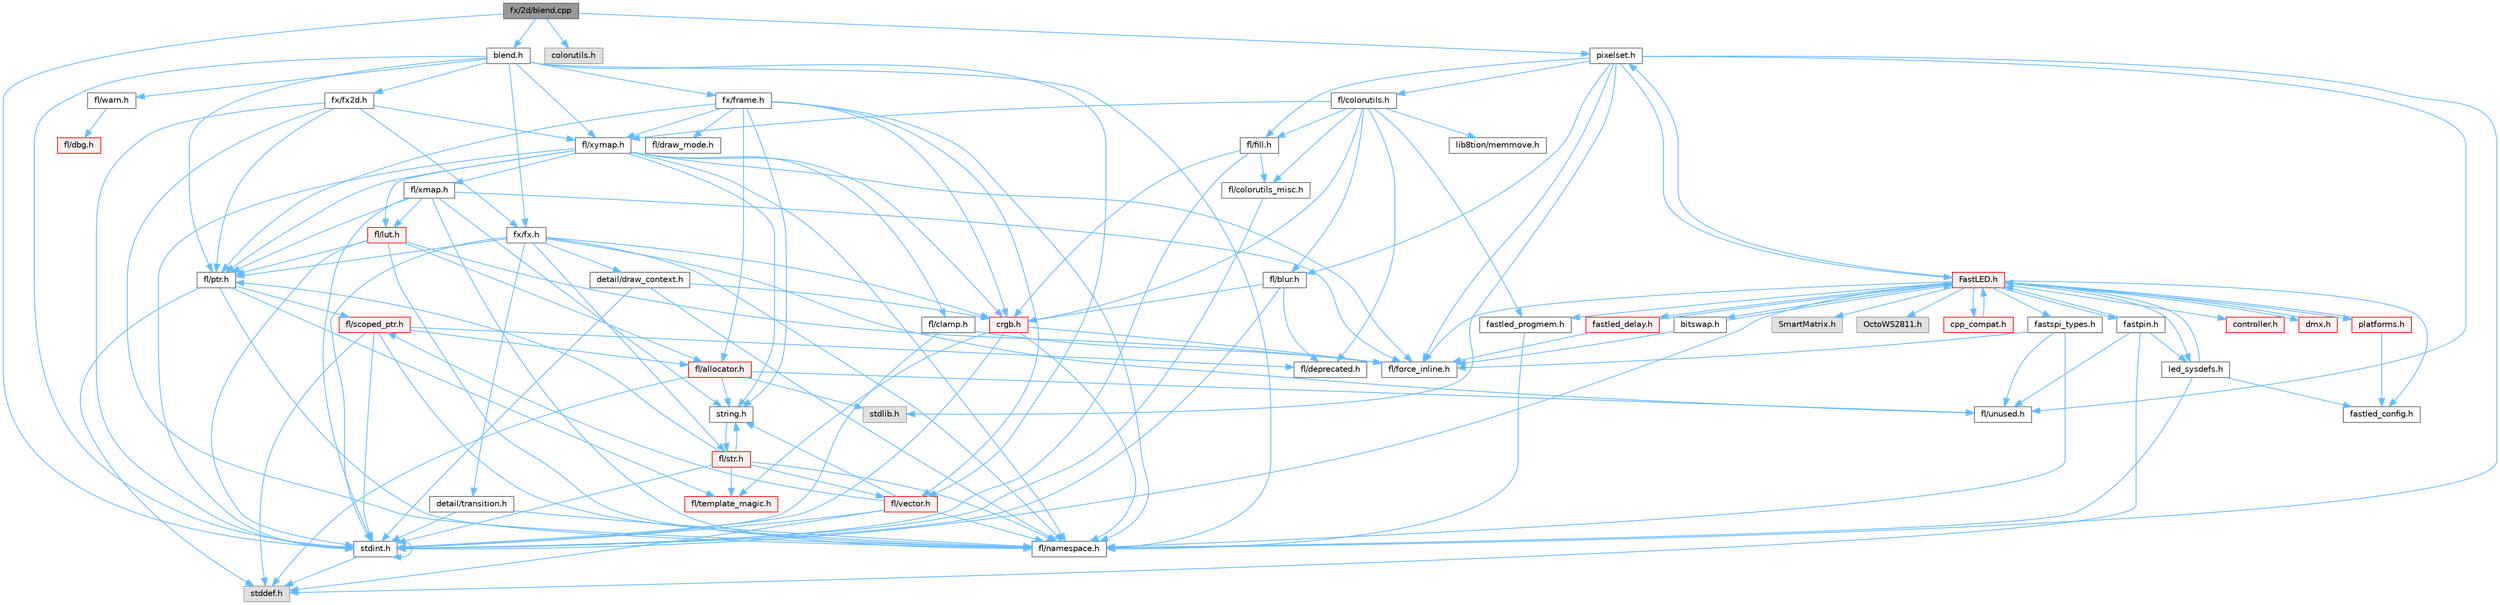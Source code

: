 digraph "fx/2d/blend.cpp"
{
 // INTERACTIVE_SVG=YES
 // LATEX_PDF_SIZE
  bgcolor="transparent";
  edge [fontname=Helvetica,fontsize=10,labelfontname=Helvetica,labelfontsize=10];
  node [fontname=Helvetica,fontsize=10,shape=box,height=0.2,width=0.4];
  Node1 [id="Node000001",label="fx/2d/blend.cpp",height=0.2,width=0.4,color="gray40", fillcolor="grey60", style="filled", fontcolor="black",tooltip=" "];
  Node1 -> Node2 [id="edge1_Node000001_Node000002",color="steelblue1",style="solid",tooltip=" "];
  Node2 [id="Node000002",label="blend.h",height=0.2,width=0.4,color="grey40", fillcolor="white", style="filled",URL="$d8/d4e/blend_8h.html",tooltip=" "];
  Node2 -> Node3 [id="edge2_Node000002_Node000003",color="steelblue1",style="solid",tooltip=" "];
  Node3 [id="Node000003",label="stdint.h",height=0.2,width=0.4,color="grey40", fillcolor="white", style="filled",URL="$df/dd8/stdint_8h.html",tooltip=" "];
  Node3 -> Node4 [id="edge3_Node000003_Node000004",color="steelblue1",style="solid",tooltip=" "];
  Node4 [id="Node000004",label="stddef.h",height=0.2,width=0.4,color="grey60", fillcolor="#E0E0E0", style="filled",tooltip=" "];
  Node3 -> Node3 [id="edge4_Node000003_Node000003",color="steelblue1",style="solid",tooltip=" "];
  Node2 -> Node5 [id="edge5_Node000002_Node000005",color="steelblue1",style="solid",tooltip=" "];
  Node5 [id="Node000005",label="fl/namespace.h",height=0.2,width=0.4,color="grey40", fillcolor="white", style="filled",URL="$df/d2a/namespace_8h.html",tooltip="Implements the FastLED namespace macros."];
  Node2 -> Node6 [id="edge6_Node000002_Node000006",color="steelblue1",style="solid",tooltip=" "];
  Node6 [id="Node000006",label="fl/ptr.h",height=0.2,width=0.4,color="grey40", fillcolor="white", style="filled",URL="$dd/d98/ptr_8h.html",tooltip=" "];
  Node6 -> Node4 [id="edge7_Node000006_Node000004",color="steelblue1",style="solid",tooltip=" "];
  Node6 -> Node5 [id="edge8_Node000006_Node000005",color="steelblue1",style="solid",tooltip=" "];
  Node6 -> Node7 [id="edge9_Node000006_Node000007",color="steelblue1",style="solid",tooltip=" "];
  Node7 [id="Node000007",label="fl/scoped_ptr.h",height=0.2,width=0.4,color="red", fillcolor="#FFF0F0", style="filled",URL="$d0/d44/scoped__ptr_8h.html",tooltip=" "];
  Node7 -> Node4 [id="edge10_Node000007_Node000004",color="steelblue1",style="solid",tooltip=" "];
  Node7 -> Node3 [id="edge11_Node000007_Node000003",color="steelblue1",style="solid",tooltip=" "];
  Node7 -> Node8 [id="edge12_Node000007_Node000008",color="steelblue1",style="solid",tooltip=" "];
  Node8 [id="Node000008",label="fl/allocator.h",height=0.2,width=0.4,color="red", fillcolor="#FFF0F0", style="filled",URL="$da/da9/allocator_8h.html",tooltip=" "];
  Node8 -> Node4 [id="edge13_Node000008_Node000004",color="steelblue1",style="solid",tooltip=" "];
  Node8 -> Node9 [id="edge14_Node000008_Node000009",color="steelblue1",style="solid",tooltip=" "];
  Node9 [id="Node000009",label="stdlib.h",height=0.2,width=0.4,color="grey60", fillcolor="#E0E0E0", style="filled",tooltip=" "];
  Node8 -> Node10 [id="edge15_Node000008_Node000010",color="steelblue1",style="solid",tooltip=" "];
  Node10 [id="Node000010",label="string.h",height=0.2,width=0.4,color="grey40", fillcolor="white", style="filled",URL="$da/d66/string_8h.html",tooltip=" "];
  Node10 -> Node11 [id="edge16_Node000010_Node000011",color="steelblue1",style="solid",tooltip=" "];
  Node11 [id="Node000011",label="fl/str.h",height=0.2,width=0.4,color="red", fillcolor="#FFF0F0", style="filled",URL="$d1/d93/str_8h.html",tooltip=" "];
  Node11 -> Node3 [id="edge17_Node000011_Node000003",color="steelblue1",style="solid",tooltip=" "];
  Node11 -> Node10 [id="edge18_Node000011_Node000010",color="steelblue1",style="solid",tooltip=" "];
  Node11 -> Node5 [id="edge19_Node000011_Node000005",color="steelblue1",style="solid",tooltip=" "];
  Node11 -> Node6 [id="edge20_Node000011_Node000006",color="steelblue1",style="solid",tooltip=" "];
  Node11 -> Node18 [id="edge21_Node000011_Node000018",color="steelblue1",style="solid",tooltip=" "];
  Node18 [id="Node000018",label="fl/template_magic.h",height=0.2,width=0.4,color="red", fillcolor="#FFF0F0", style="filled",URL="$d8/d0c/template__magic_8h.html",tooltip=" "];
  Node11 -> Node20 [id="edge22_Node000011_Node000020",color="steelblue1",style="solid",tooltip=" "];
  Node20 [id="Node000020",label="fl/vector.h",height=0.2,width=0.4,color="red", fillcolor="#FFF0F0", style="filled",URL="$d6/d68/vector_8h.html",tooltip=" "];
  Node20 -> Node4 [id="edge23_Node000020_Node000004",color="steelblue1",style="solid",tooltip=" "];
  Node20 -> Node3 [id="edge24_Node000020_Node000003",color="steelblue1",style="solid",tooltip=" "];
  Node20 -> Node10 [id="edge25_Node000020_Node000010",color="steelblue1",style="solid",tooltip=" "];
  Node20 -> Node5 [id="edge26_Node000020_Node000005",color="steelblue1",style="solid",tooltip=" "];
  Node20 -> Node7 [id="edge27_Node000020_Node000007",color="steelblue1",style="solid",tooltip=" "];
  Node8 -> Node24 [id="edge28_Node000008_Node000024",color="steelblue1",style="solid",tooltip=" "];
  Node24 [id="Node000024",label="fl/unused.h",height=0.2,width=0.4,color="grey40", fillcolor="white", style="filled",URL="$d8/d4b/unused_8h.html",tooltip=" "];
  Node7 -> Node5 [id="edge29_Node000007_Node000005",color="steelblue1",style="solid",tooltip=" "];
  Node7 -> Node25 [id="edge30_Node000007_Node000025",color="steelblue1",style="solid",tooltip=" "];
  Node25 [id="Node000025",label="fl/deprecated.h",height=0.2,width=0.4,color="grey40", fillcolor="white", style="filled",URL="$d4/dce/deprecated_8h.html",tooltip=" "];
  Node6 -> Node18 [id="edge31_Node000006_Node000018",color="steelblue1",style="solid",tooltip=" "];
  Node2 -> Node20 [id="edge32_Node000002_Node000020",color="steelblue1",style="solid",tooltip=" "];
  Node2 -> Node26 [id="edge33_Node000002_Node000026",color="steelblue1",style="solid",tooltip=" "];
  Node26 [id="Node000026",label="fl/warn.h",height=0.2,width=0.4,color="grey40", fillcolor="white", style="filled",URL="$de/d77/warn_8h.html",tooltip=" "];
  Node26 -> Node27 [id="edge34_Node000026_Node000027",color="steelblue1",style="solid",tooltip=" "];
  Node27 [id="Node000027",label="fl/dbg.h",height=0.2,width=0.4,color="red", fillcolor="#FFF0F0", style="filled",URL="$d6/d01/dbg_8h.html",tooltip=" "];
  Node2 -> Node33 [id="edge35_Node000002_Node000033",color="steelblue1",style="solid",tooltip=" "];
  Node33 [id="Node000033",label="fl/xymap.h",height=0.2,width=0.4,color="grey40", fillcolor="white", style="filled",URL="$da/d61/xymap_8h.html",tooltip=" "];
  Node33 -> Node3 [id="edge36_Node000033_Node000003",color="steelblue1",style="solid",tooltip=" "];
  Node33 -> Node10 [id="edge37_Node000033_Node000010",color="steelblue1",style="solid",tooltip=" "];
  Node33 -> Node29 [id="edge38_Node000033_Node000029",color="steelblue1",style="solid",tooltip=" "];
  Node29 [id="Node000029",label="crgb.h",height=0.2,width=0.4,color="red", fillcolor="#FFF0F0", style="filled",URL="$db/dd1/crgb_8h.html",tooltip="Defines the red, green, and blue (RGB) pixel struct."];
  Node29 -> Node3 [id="edge39_Node000029_Node000003",color="steelblue1",style="solid",tooltip=" "];
  Node29 -> Node5 [id="edge40_Node000029_Node000005",color="steelblue1",style="solid",tooltip=" "];
  Node29 -> Node15 [id="edge41_Node000029_Node000015",color="steelblue1",style="solid",tooltip=" "];
  Node15 [id="Node000015",label="fl/force_inline.h",height=0.2,width=0.4,color="grey40", fillcolor="white", style="filled",URL="$d4/d64/force__inline_8h.html",tooltip=" "];
  Node29 -> Node18 [id="edge42_Node000029_Node000018",color="steelblue1",style="solid",tooltip=" "];
  Node33 -> Node14 [id="edge43_Node000033_Node000014",color="steelblue1",style="solid",tooltip=" "];
  Node14 [id="Node000014",label="fl/clamp.h",height=0.2,width=0.4,color="grey40", fillcolor="white", style="filled",URL="$d6/dd3/clamp_8h.html",tooltip=" "];
  Node14 -> Node3 [id="edge44_Node000014_Node000003",color="steelblue1",style="solid",tooltip=" "];
  Node14 -> Node15 [id="edge45_Node000014_Node000015",color="steelblue1",style="solid",tooltip=" "];
  Node33 -> Node15 [id="edge46_Node000033_Node000015",color="steelblue1",style="solid",tooltip=" "];
  Node33 -> Node34 [id="edge47_Node000033_Node000034",color="steelblue1",style="solid",tooltip=" "];
  Node34 [id="Node000034",label="fl/lut.h",height=0.2,width=0.4,color="red", fillcolor="#FFF0F0", style="filled",URL="$db/d54/lut_8h.html",tooltip=" "];
  Node34 -> Node8 [id="edge48_Node000034_Node000008",color="steelblue1",style="solid",tooltip=" "];
  Node34 -> Node15 [id="edge49_Node000034_Node000015",color="steelblue1",style="solid",tooltip=" "];
  Node34 -> Node6 [id="edge50_Node000034_Node000006",color="steelblue1",style="solid",tooltip=" "];
  Node34 -> Node3 [id="edge51_Node000034_Node000003",color="steelblue1",style="solid",tooltip=" "];
  Node34 -> Node5 [id="edge52_Node000034_Node000005",color="steelblue1",style="solid",tooltip=" "];
  Node33 -> Node5 [id="edge53_Node000033_Node000005",color="steelblue1",style="solid",tooltip=" "];
  Node33 -> Node6 [id="edge54_Node000033_Node000006",color="steelblue1",style="solid",tooltip=" "];
  Node33 -> Node35 [id="edge55_Node000033_Node000035",color="steelblue1",style="solid",tooltip=" "];
  Node35 [id="Node000035",label="fl/xmap.h",height=0.2,width=0.4,color="grey40", fillcolor="white", style="filled",URL="$dd/dcc/xmap_8h.html",tooltip=" "];
  Node35 -> Node3 [id="edge56_Node000035_Node000003",color="steelblue1",style="solid",tooltip=" "];
  Node35 -> Node10 [id="edge57_Node000035_Node000010",color="steelblue1",style="solid",tooltip=" "];
  Node35 -> Node15 [id="edge58_Node000035_Node000015",color="steelblue1",style="solid",tooltip=" "];
  Node35 -> Node34 [id="edge59_Node000035_Node000034",color="steelblue1",style="solid",tooltip=" "];
  Node35 -> Node6 [id="edge60_Node000035_Node000006",color="steelblue1",style="solid",tooltip=" "];
  Node35 -> Node5 [id="edge61_Node000035_Node000005",color="steelblue1",style="solid",tooltip=" "];
  Node2 -> Node36 [id="edge62_Node000002_Node000036",color="steelblue1",style="solid",tooltip=" "];
  Node36 [id="Node000036",label="fx/frame.h",height=0.2,width=0.4,color="grey40", fillcolor="white", style="filled",URL="$df/d7d/frame_8h.html",tooltip=" "];
  Node36 -> Node10 [id="edge63_Node000036_Node000010",color="steelblue1",style="solid",tooltip=" "];
  Node36 -> Node29 [id="edge64_Node000036_Node000029",color="steelblue1",style="solid",tooltip=" "];
  Node36 -> Node5 [id="edge65_Node000036_Node000005",color="steelblue1",style="solid",tooltip=" "];
  Node36 -> Node6 [id="edge66_Node000036_Node000006",color="steelblue1",style="solid",tooltip=" "];
  Node36 -> Node33 [id="edge67_Node000036_Node000033",color="steelblue1",style="solid",tooltip=" "];
  Node36 -> Node20 [id="edge68_Node000036_Node000020",color="steelblue1",style="solid",tooltip=" "];
  Node36 -> Node8 [id="edge69_Node000036_Node000008",color="steelblue1",style="solid",tooltip=" "];
  Node36 -> Node37 [id="edge70_Node000036_Node000037",color="steelblue1",style="solid",tooltip=" "];
  Node37 [id="Node000037",label="fl/draw_mode.h",height=0.2,width=0.4,color="grey40", fillcolor="white", style="filled",URL="$d9/d35/draw__mode_8h.html",tooltip=" "];
  Node2 -> Node38 [id="edge71_Node000002_Node000038",color="steelblue1",style="solid",tooltip=" "];
  Node38 [id="Node000038",label="fx/fx.h",height=0.2,width=0.4,color="grey40", fillcolor="white", style="filled",URL="$df/d44/src_2fx_2fx_8h.html",tooltip=" "];
  Node38 -> Node3 [id="edge72_Node000038_Node000003",color="steelblue1",style="solid",tooltip=" "];
  Node38 -> Node29 [id="edge73_Node000038_Node000029",color="steelblue1",style="solid",tooltip=" "];
  Node38 -> Node39 [id="edge74_Node000038_Node000039",color="steelblue1",style="solid",tooltip=" "];
  Node39 [id="Node000039",label="detail/draw_context.h",height=0.2,width=0.4,color="grey40", fillcolor="white", style="filled",URL="$db/ded/draw__context_8h.html",tooltip=" "];
  Node39 -> Node29 [id="edge75_Node000039_Node000029",color="steelblue1",style="solid",tooltip=" "];
  Node39 -> Node5 [id="edge76_Node000039_Node000005",color="steelblue1",style="solid",tooltip=" "];
  Node39 -> Node3 [id="edge77_Node000039_Node000003",color="steelblue1",style="solid",tooltip=" "];
  Node38 -> Node40 [id="edge78_Node000038_Node000040",color="steelblue1",style="solid",tooltip=" "];
  Node40 [id="Node000040",label="detail/transition.h",height=0.2,width=0.4,color="grey40", fillcolor="white", style="filled",URL="$d7/df7/transition_8h.html",tooltip=" "];
  Node40 -> Node5 [id="edge79_Node000040_Node000005",color="steelblue1",style="solid",tooltip=" "];
  Node40 -> Node3 [id="edge80_Node000040_Node000003",color="steelblue1",style="solid",tooltip=" "];
  Node38 -> Node5 [id="edge81_Node000038_Node000005",color="steelblue1",style="solid",tooltip=" "];
  Node38 -> Node6 [id="edge82_Node000038_Node000006",color="steelblue1",style="solid",tooltip=" "];
  Node38 -> Node11 [id="edge83_Node000038_Node000011",color="steelblue1",style="solid",tooltip=" "];
  Node38 -> Node24 [id="edge84_Node000038_Node000024",color="steelblue1",style="solid",tooltip=" "];
  Node2 -> Node41 [id="edge85_Node000002_Node000041",color="steelblue1",style="solid",tooltip=" "];
  Node41 [id="Node000041",label="fx/fx2d.h",height=0.2,width=0.4,color="grey40", fillcolor="white", style="filled",URL="$d9/d43/fx2d_8h.html",tooltip=" "];
  Node41 -> Node3 [id="edge86_Node000041_Node000003",color="steelblue1",style="solid",tooltip=" "];
  Node41 -> Node5 [id="edge87_Node000041_Node000005",color="steelblue1",style="solid",tooltip=" "];
  Node41 -> Node6 [id="edge88_Node000041_Node000006",color="steelblue1",style="solid",tooltip=" "];
  Node41 -> Node33 [id="edge89_Node000041_Node000033",color="steelblue1",style="solid",tooltip=" "];
  Node41 -> Node38 [id="edge90_Node000041_Node000038",color="steelblue1",style="solid",tooltip=" "];
  Node1 -> Node42 [id="edge91_Node000001_Node000042",color="steelblue1",style="solid",tooltip=" "];
  Node42 [id="Node000042",label="colorutils.h",height=0.2,width=0.4,color="grey60", fillcolor="#E0E0E0", style="filled",tooltip=" "];
  Node1 -> Node43 [id="edge92_Node000001_Node000043",color="steelblue1",style="solid",tooltip=" "];
  Node43 [id="Node000043",label="pixelset.h",height=0.2,width=0.4,color="grey40", fillcolor="white", style="filled",URL="$d4/d46/pixelset_8h.html",tooltip="Declares classes for managing logical groups of LEDs."];
  Node43 -> Node15 [id="edge93_Node000043_Node000015",color="steelblue1",style="solid",tooltip=" "];
  Node43 -> Node5 [id="edge94_Node000043_Node000005",color="steelblue1",style="solid",tooltip=" "];
  Node43 -> Node24 [id="edge95_Node000043_Node000024",color="steelblue1",style="solid",tooltip=" "];
  Node43 -> Node44 [id="edge96_Node000043_Node000044",color="steelblue1",style="solid",tooltip=" "];
  Node44 [id="Node000044",label="fl/colorutils.h",height=0.2,width=0.4,color="grey40", fillcolor="white", style="filled",URL="$d7/df9/fl_2colorutils_8h.html",tooltip="Utility functions for color fill, palettes, blending, and more."];
  Node44 -> Node29 [id="edge97_Node000044_Node000029",color="steelblue1",style="solid",tooltip=" "];
  Node44 -> Node45 [id="edge98_Node000044_Node000045",color="steelblue1",style="solid",tooltip=" "];
  Node45 [id="Node000045",label="fastled_progmem.h",height=0.2,width=0.4,color="grey40", fillcolor="white", style="filled",URL="$df/dab/fastled__progmem_8h.html",tooltip="Wrapper definitions to allow seamless use of PROGMEM in environments that have it."];
  Node45 -> Node5 [id="edge99_Node000045_Node000005",color="steelblue1",style="solid",tooltip=" "];
  Node44 -> Node46 [id="edge100_Node000044_Node000046",color="steelblue1",style="solid",tooltip=" "];
  Node46 [id="Node000046",label="fl/blur.h",height=0.2,width=0.4,color="grey40", fillcolor="white", style="filled",URL="$d4/df5/blur_8h.html",tooltip=" "];
  Node46 -> Node3 [id="edge101_Node000046_Node000003",color="steelblue1",style="solid",tooltip=" "];
  Node46 -> Node29 [id="edge102_Node000046_Node000029",color="steelblue1",style="solid",tooltip=" "];
  Node46 -> Node25 [id="edge103_Node000046_Node000025",color="steelblue1",style="solid",tooltip=" "];
  Node44 -> Node47 [id="edge104_Node000044_Node000047",color="steelblue1",style="solid",tooltip=" "];
  Node47 [id="Node000047",label="fl/colorutils_misc.h",height=0.2,width=0.4,color="grey40", fillcolor="white", style="filled",URL="$dd/db2/colorutils__misc_8h.html",tooltip=" "];
  Node47 -> Node3 [id="edge105_Node000047_Node000003",color="steelblue1",style="solid",tooltip=" "];
  Node44 -> Node25 [id="edge106_Node000044_Node000025",color="steelblue1",style="solid",tooltip=" "];
  Node44 -> Node48 [id="edge107_Node000044_Node000048",color="steelblue1",style="solid",tooltip=" "];
  Node48 [id="Node000048",label="fl/fill.h",height=0.2,width=0.4,color="grey40", fillcolor="white", style="filled",URL="$d2/d78/fill_8h.html",tooltip=" "];
  Node48 -> Node29 [id="edge108_Node000048_Node000029",color="steelblue1",style="solid",tooltip=" "];
  Node48 -> Node47 [id="edge109_Node000048_Node000047",color="steelblue1",style="solid",tooltip=" "];
  Node48 -> Node3 [id="edge110_Node000048_Node000003",color="steelblue1",style="solid",tooltip=" "];
  Node44 -> Node33 [id="edge111_Node000044_Node000033",color="steelblue1",style="solid",tooltip=" "];
  Node44 -> Node49 [id="edge112_Node000044_Node000049",color="steelblue1",style="solid",tooltip=" "];
  Node49 [id="Node000049",label="lib8tion/memmove.h",height=0.2,width=0.4,color="grey40", fillcolor="white", style="filled",URL="$d9/d72/memmove_8h.html",tooltip=" "];
  Node43 -> Node48 [id="edge113_Node000043_Node000048",color="steelblue1",style="solid",tooltip=" "];
  Node43 -> Node46 [id="edge114_Node000043_Node000046",color="steelblue1",style="solid",tooltip=" "];
  Node43 -> Node50 [id="edge115_Node000043_Node000050",color="steelblue1",style="solid",tooltip=" "];
  Node50 [id="Node000050",label="FastLED.h",height=0.2,width=0.4,color="red", fillcolor="#FFF0F0", style="filled",URL="$db/d97/_fast_l_e_d_8h.html",tooltip="central include file for FastLED, defines the CFastLED class/object"];
  Node50 -> Node3 [id="edge116_Node000050_Node000003",color="steelblue1",style="solid",tooltip=" "];
  Node50 -> Node51 [id="edge117_Node000050_Node000051",color="steelblue1",style="solid",tooltip=" "];
  Node51 [id="Node000051",label="SmartMatrix.h",height=0.2,width=0.4,color="grey60", fillcolor="#E0E0E0", style="filled",tooltip=" "];
  Node50 -> Node52 [id="edge118_Node000050_Node000052",color="steelblue1",style="solid",tooltip=" "];
  Node52 [id="Node000052",label="OctoWS2811.h",height=0.2,width=0.4,color="grey60", fillcolor="#E0E0E0", style="filled",tooltip=" "];
  Node50 -> Node15 [id="edge119_Node000050_Node000015",color="steelblue1",style="solid",tooltip=" "];
  Node50 -> Node53 [id="edge120_Node000050_Node000053",color="steelblue1",style="solid",tooltip=" "];
  Node53 [id="Node000053",label="cpp_compat.h",height=0.2,width=0.4,color="red", fillcolor="#FFF0F0", style="filled",URL="$d9/d13/cpp__compat_8h.html",tooltip="Compatibility functions based on C++ version."];
  Node53 -> Node50 [id="edge121_Node000053_Node000050",color="steelblue1",style="solid",tooltip=" "];
  Node50 -> Node55 [id="edge122_Node000050_Node000055",color="steelblue1",style="solid",tooltip=" "];
  Node55 [id="Node000055",label="fastled_config.h",height=0.2,width=0.4,color="grey40", fillcolor="white", style="filled",URL="$d5/d11/fastled__config_8h.html",tooltip="Contains definitions that can be used to configure FastLED at compile time."];
  Node50 -> Node56 [id="edge123_Node000050_Node000056",color="steelblue1",style="solid",tooltip=" "];
  Node56 [id="Node000056",label="led_sysdefs.h",height=0.2,width=0.4,color="grey40", fillcolor="white", style="filled",URL="$d9/d3e/led__sysdefs_8h.html",tooltip="Determines which platform system definitions to include."];
  Node56 -> Node50 [id="edge124_Node000056_Node000050",color="steelblue1",style="solid",tooltip=" "];
  Node56 -> Node55 [id="edge125_Node000056_Node000055",color="steelblue1",style="solid",tooltip=" "];
  Node56 -> Node5 [id="edge126_Node000056_Node000005",color="steelblue1",style="solid",tooltip=" "];
  Node50 -> Node57 [id="edge127_Node000050_Node000057",color="steelblue1",style="solid",tooltip=" "];
  Node57 [id="Node000057",label="fastled_delay.h",height=0.2,width=0.4,color="red", fillcolor="#FFF0F0", style="filled",URL="$d0/da8/fastled__delay_8h.html",tooltip="Utility functions and classes for managing delay cycles."];
  Node57 -> Node50 [id="edge128_Node000057_Node000050",color="steelblue1",style="solid",tooltip=" "];
  Node57 -> Node15 [id="edge129_Node000057_Node000015",color="steelblue1",style="solid",tooltip=" "];
  Node50 -> Node59 [id="edge130_Node000050_Node000059",color="steelblue1",style="solid",tooltip=" "];
  Node59 [id="Node000059",label="bitswap.h",height=0.2,width=0.4,color="grey40", fillcolor="white", style="filled",URL="$de/ded/bitswap_8h.html",tooltip="Functions for doing a rotation of bits/bytes used by parallel output."];
  Node59 -> Node50 [id="edge131_Node000059_Node000050",color="steelblue1",style="solid",tooltip=" "];
  Node59 -> Node15 [id="edge132_Node000059_Node000015",color="steelblue1",style="solid",tooltip=" "];
  Node50 -> Node60 [id="edge133_Node000050_Node000060",color="steelblue1",style="solid",tooltip=" "];
  Node60 [id="Node000060",label="controller.h",height=0.2,width=0.4,color="red", fillcolor="#FFF0F0", style="filled",URL="$d2/dd9/controller_8h.html",tooltip="deprecated: base definitions used by led controllers for writing out led data"];
  Node50 -> Node87 [id="edge134_Node000050_Node000087",color="steelblue1",style="solid",tooltip=" "];
  Node87 [id="Node000087",label="fastpin.h",height=0.2,width=0.4,color="grey40", fillcolor="white", style="filled",URL="$db/d65/fastpin_8h.html",tooltip="Class base definitions for defining fast pin access."];
  Node87 -> Node50 [id="edge135_Node000087_Node000050",color="steelblue1",style="solid",tooltip=" "];
  Node87 -> Node56 [id="edge136_Node000087_Node000056",color="steelblue1",style="solid",tooltip=" "];
  Node87 -> Node4 [id="edge137_Node000087_Node000004",color="steelblue1",style="solid",tooltip=" "];
  Node87 -> Node24 [id="edge138_Node000087_Node000024",color="steelblue1",style="solid",tooltip=" "];
  Node50 -> Node88 [id="edge139_Node000050_Node000088",color="steelblue1",style="solid",tooltip=" "];
  Node88 [id="Node000088",label="fastspi_types.h",height=0.2,width=0.4,color="grey40", fillcolor="white", style="filled",URL="$d2/ddb/fastspi__types_8h.html",tooltip="Data types and constants used by SPI interfaces."];
  Node88 -> Node15 [id="edge140_Node000088_Node000015",color="steelblue1",style="solid",tooltip=" "];
  Node88 -> Node5 [id="edge141_Node000088_Node000005",color="steelblue1",style="solid",tooltip=" "];
  Node88 -> Node24 [id="edge142_Node000088_Node000024",color="steelblue1",style="solid",tooltip=" "];
  Node50 -> Node89 [id="edge143_Node000050_Node000089",color="steelblue1",style="solid",tooltip=" "];
  Node89 [id="Node000089",label="dmx.h",height=0.2,width=0.4,color="red", fillcolor="#FFF0F0", style="filled",URL="$d3/de1/dmx_8h.html",tooltip="Defines the DMX512-based LED controllers."];
  Node89 -> Node50 [id="edge144_Node000089_Node000050",color="steelblue1",style="solid",tooltip=" "];
  Node50 -> Node92 [id="edge145_Node000050_Node000092",color="steelblue1",style="solid",tooltip=" "];
  Node92 [id="Node000092",label="platforms.h",height=0.2,width=0.4,color="red", fillcolor="#FFF0F0", style="filled",URL="$da/dc9/platforms_8h.html",tooltip="Determines which platforms headers to include."];
  Node92 -> Node50 [id="edge146_Node000092_Node000050",color="steelblue1",style="solid",tooltip=" "];
  Node92 -> Node55 [id="edge147_Node000092_Node000055",color="steelblue1",style="solid",tooltip=" "];
  Node50 -> Node45 [id="edge148_Node000050_Node000045",color="steelblue1",style="solid",tooltip=" "];
  Node50 -> Node43 [id="edge149_Node000050_Node000043",color="steelblue1",style="solid",tooltip=" "];
  Node43 -> Node9 [id="edge150_Node000043_Node000009",color="steelblue1",style="solid",tooltip=" "];
  Node1 -> Node3 [id="edge151_Node000001_Node000003",color="steelblue1",style="solid",tooltip=" "];
}
